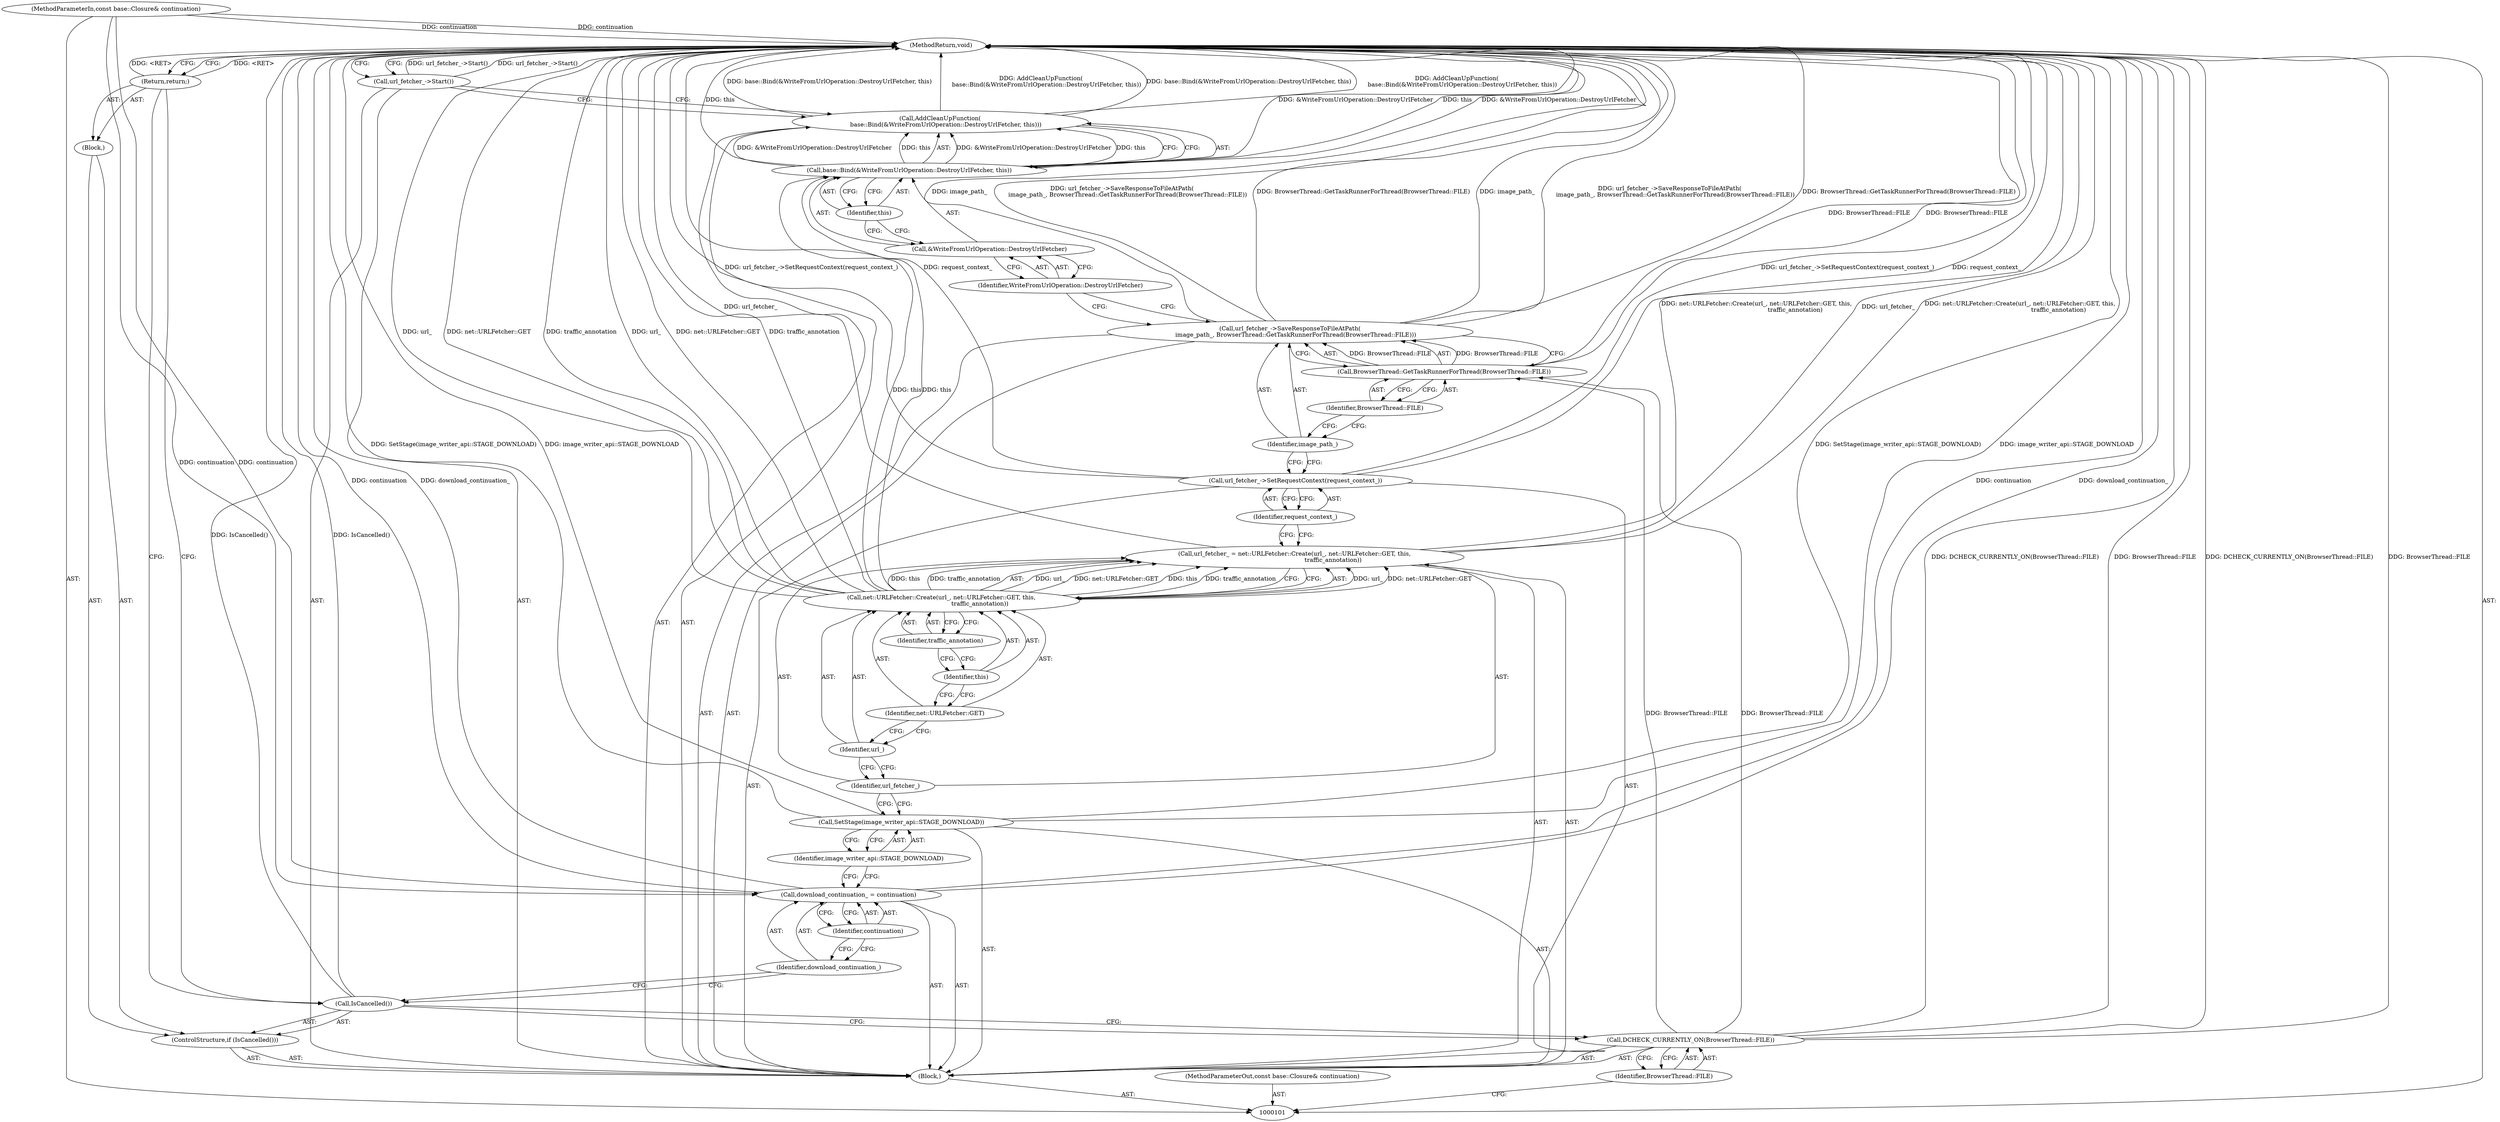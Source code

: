 digraph "0_Chrome_4e7c52b4577b682be39ad617ceb5d98a32279939" {
"1000134" [label="(MethodReturn,void)"];
"1000102" [label="(MethodParameterIn,const base::Closure& continuation)"];
"1000191" [label="(MethodParameterOut,const base::Closure& continuation)"];
"1000103" [label="(Block,)"];
"1000114" [label="(Identifier,image_writer_api::STAGE_DOWNLOAD)"];
"1000113" [label="(Call,SetStage(image_writer_api::STAGE_DOWNLOAD))"];
"1000104" [label="(Call,DCHECK_CURRENTLY_ON(BrowserThread::FILE))"];
"1000105" [label="(Identifier,BrowserThread::FILE)"];
"1000117" [label="(Call,net::URLFetcher::Create(url_, net::URLFetcher::GET, this,\n                                         traffic_annotation))"];
"1000115" [label="(Call,url_fetcher_ = net::URLFetcher::Create(url_, net::URLFetcher::GET, this,\n                                         traffic_annotation))"];
"1000116" [label="(Identifier,url_fetcher_)"];
"1000118" [label="(Identifier,url_)"];
"1000119" [label="(Identifier,net::URLFetcher::GET)"];
"1000120" [label="(Identifier,this)"];
"1000106" [label="(ControlStructure,if (IsCancelled()))"];
"1000108" [label="(Block,)"];
"1000107" [label="(Call,IsCancelled())"];
"1000121" [label="(Identifier,traffic_annotation)"];
"1000122" [label="(Call,url_fetcher_->SetRequestContext(request_context_))"];
"1000123" [label="(Identifier,request_context_)"];
"1000124" [label="(Call,url_fetcher_->SaveResponseToFileAtPath(\n      image_path_, BrowserThread::GetTaskRunnerForThread(BrowserThread::FILE)))"];
"1000126" [label="(Call,BrowserThread::GetTaskRunnerForThread(BrowserThread::FILE))"];
"1000127" [label="(Identifier,BrowserThread::FILE)"];
"1000125" [label="(Identifier,image_path_)"];
"1000128" [label="(Call,AddCleanUpFunction(\n      base::Bind(&WriteFromUrlOperation::DestroyUrlFetcher, this)))"];
"1000130" [label="(Call,&WriteFromUrlOperation::DestroyUrlFetcher)"];
"1000131" [label="(Identifier,WriteFromUrlOperation::DestroyUrlFetcher)"];
"1000129" [label="(Call,base::Bind(&WriteFromUrlOperation::DestroyUrlFetcher, this))"];
"1000132" [label="(Identifier,this)"];
"1000133" [label="(Call,url_fetcher_->Start())"];
"1000109" [label="(Return,return;)"];
"1000110" [label="(Call,download_continuation_ = continuation)"];
"1000111" [label="(Identifier,download_continuation_)"];
"1000112" [label="(Identifier,continuation)"];
"1000134" -> "1000101"  [label="AST: "];
"1000134" -> "1000109"  [label="CFG: "];
"1000134" -> "1000133"  [label="CFG: "];
"1000115" -> "1000134"  [label="DDG: net::URLFetcher::Create(url_, net::URLFetcher::GET, this,\n                                         traffic_annotation)"];
"1000115" -> "1000134"  [label="DDG: url_fetcher_"];
"1000124" -> "1000134"  [label="DDG: image_path_"];
"1000124" -> "1000134"  [label="DDG: url_fetcher_->SaveResponseToFileAtPath(\n      image_path_, BrowserThread::GetTaskRunnerForThread(BrowserThread::FILE))"];
"1000124" -> "1000134"  [label="DDG: BrowserThread::GetTaskRunnerForThread(BrowserThread::FILE)"];
"1000107" -> "1000134"  [label="DDG: IsCancelled()"];
"1000104" -> "1000134"  [label="DDG: DCHECK_CURRENTLY_ON(BrowserThread::FILE)"];
"1000104" -> "1000134"  [label="DDG: BrowserThread::FILE"];
"1000113" -> "1000134"  [label="DDG: image_writer_api::STAGE_DOWNLOAD"];
"1000113" -> "1000134"  [label="DDG: SetStage(image_writer_api::STAGE_DOWNLOAD)"];
"1000128" -> "1000134"  [label="DDG: base::Bind(&WriteFromUrlOperation::DestroyUrlFetcher, this)"];
"1000128" -> "1000134"  [label="DDG: AddCleanUpFunction(\n      base::Bind(&WriteFromUrlOperation::DestroyUrlFetcher, this))"];
"1000126" -> "1000134"  [label="DDG: BrowserThread::FILE"];
"1000117" -> "1000134"  [label="DDG: url_"];
"1000117" -> "1000134"  [label="DDG: net::URLFetcher::GET"];
"1000117" -> "1000134"  [label="DDG: traffic_annotation"];
"1000122" -> "1000134"  [label="DDG: url_fetcher_->SetRequestContext(request_context_)"];
"1000122" -> "1000134"  [label="DDG: request_context_"];
"1000129" -> "1000134"  [label="DDG: &WriteFromUrlOperation::DestroyUrlFetcher"];
"1000129" -> "1000134"  [label="DDG: this"];
"1000133" -> "1000134"  [label="DDG: url_fetcher_->Start()"];
"1000102" -> "1000134"  [label="DDG: continuation"];
"1000110" -> "1000134"  [label="DDG: continuation"];
"1000110" -> "1000134"  [label="DDG: download_continuation_"];
"1000109" -> "1000134"  [label="DDG: <RET>"];
"1000102" -> "1000101"  [label="AST: "];
"1000102" -> "1000134"  [label="DDG: continuation"];
"1000102" -> "1000110"  [label="DDG: continuation"];
"1000191" -> "1000101"  [label="AST: "];
"1000103" -> "1000101"  [label="AST: "];
"1000104" -> "1000103"  [label="AST: "];
"1000106" -> "1000103"  [label="AST: "];
"1000110" -> "1000103"  [label="AST: "];
"1000113" -> "1000103"  [label="AST: "];
"1000115" -> "1000103"  [label="AST: "];
"1000122" -> "1000103"  [label="AST: "];
"1000124" -> "1000103"  [label="AST: "];
"1000128" -> "1000103"  [label="AST: "];
"1000133" -> "1000103"  [label="AST: "];
"1000114" -> "1000113"  [label="AST: "];
"1000114" -> "1000110"  [label="CFG: "];
"1000113" -> "1000114"  [label="CFG: "];
"1000113" -> "1000103"  [label="AST: "];
"1000113" -> "1000114"  [label="CFG: "];
"1000114" -> "1000113"  [label="AST: "];
"1000116" -> "1000113"  [label="CFG: "];
"1000113" -> "1000134"  [label="DDG: image_writer_api::STAGE_DOWNLOAD"];
"1000113" -> "1000134"  [label="DDG: SetStage(image_writer_api::STAGE_DOWNLOAD)"];
"1000104" -> "1000103"  [label="AST: "];
"1000104" -> "1000105"  [label="CFG: "];
"1000105" -> "1000104"  [label="AST: "];
"1000107" -> "1000104"  [label="CFG: "];
"1000104" -> "1000134"  [label="DDG: DCHECK_CURRENTLY_ON(BrowserThread::FILE)"];
"1000104" -> "1000134"  [label="DDG: BrowserThread::FILE"];
"1000104" -> "1000126"  [label="DDG: BrowserThread::FILE"];
"1000105" -> "1000104"  [label="AST: "];
"1000105" -> "1000101"  [label="CFG: "];
"1000104" -> "1000105"  [label="CFG: "];
"1000117" -> "1000115"  [label="AST: "];
"1000117" -> "1000121"  [label="CFG: "];
"1000118" -> "1000117"  [label="AST: "];
"1000119" -> "1000117"  [label="AST: "];
"1000120" -> "1000117"  [label="AST: "];
"1000121" -> "1000117"  [label="AST: "];
"1000115" -> "1000117"  [label="CFG: "];
"1000117" -> "1000134"  [label="DDG: url_"];
"1000117" -> "1000134"  [label="DDG: net::URLFetcher::GET"];
"1000117" -> "1000134"  [label="DDG: traffic_annotation"];
"1000117" -> "1000115"  [label="DDG: url_"];
"1000117" -> "1000115"  [label="DDG: net::URLFetcher::GET"];
"1000117" -> "1000115"  [label="DDG: this"];
"1000117" -> "1000115"  [label="DDG: traffic_annotation"];
"1000117" -> "1000129"  [label="DDG: this"];
"1000115" -> "1000103"  [label="AST: "];
"1000115" -> "1000117"  [label="CFG: "];
"1000116" -> "1000115"  [label="AST: "];
"1000117" -> "1000115"  [label="AST: "];
"1000123" -> "1000115"  [label="CFG: "];
"1000115" -> "1000134"  [label="DDG: net::URLFetcher::Create(url_, net::URLFetcher::GET, this,\n                                         traffic_annotation)"];
"1000115" -> "1000134"  [label="DDG: url_fetcher_"];
"1000117" -> "1000115"  [label="DDG: url_"];
"1000117" -> "1000115"  [label="DDG: net::URLFetcher::GET"];
"1000117" -> "1000115"  [label="DDG: this"];
"1000117" -> "1000115"  [label="DDG: traffic_annotation"];
"1000116" -> "1000115"  [label="AST: "];
"1000116" -> "1000113"  [label="CFG: "];
"1000118" -> "1000116"  [label="CFG: "];
"1000118" -> "1000117"  [label="AST: "];
"1000118" -> "1000116"  [label="CFG: "];
"1000119" -> "1000118"  [label="CFG: "];
"1000119" -> "1000117"  [label="AST: "];
"1000119" -> "1000118"  [label="CFG: "];
"1000120" -> "1000119"  [label="CFG: "];
"1000120" -> "1000117"  [label="AST: "];
"1000120" -> "1000119"  [label="CFG: "];
"1000121" -> "1000120"  [label="CFG: "];
"1000106" -> "1000103"  [label="AST: "];
"1000107" -> "1000106"  [label="AST: "];
"1000108" -> "1000106"  [label="AST: "];
"1000108" -> "1000106"  [label="AST: "];
"1000109" -> "1000108"  [label="AST: "];
"1000107" -> "1000106"  [label="AST: "];
"1000107" -> "1000104"  [label="CFG: "];
"1000109" -> "1000107"  [label="CFG: "];
"1000111" -> "1000107"  [label="CFG: "];
"1000107" -> "1000134"  [label="DDG: IsCancelled()"];
"1000121" -> "1000117"  [label="AST: "];
"1000121" -> "1000120"  [label="CFG: "];
"1000117" -> "1000121"  [label="CFG: "];
"1000122" -> "1000103"  [label="AST: "];
"1000122" -> "1000123"  [label="CFG: "];
"1000123" -> "1000122"  [label="AST: "];
"1000125" -> "1000122"  [label="CFG: "];
"1000122" -> "1000134"  [label="DDG: url_fetcher_->SetRequestContext(request_context_)"];
"1000122" -> "1000134"  [label="DDG: request_context_"];
"1000123" -> "1000122"  [label="AST: "];
"1000123" -> "1000115"  [label="CFG: "];
"1000122" -> "1000123"  [label="CFG: "];
"1000124" -> "1000103"  [label="AST: "];
"1000124" -> "1000126"  [label="CFG: "];
"1000125" -> "1000124"  [label="AST: "];
"1000126" -> "1000124"  [label="AST: "];
"1000131" -> "1000124"  [label="CFG: "];
"1000124" -> "1000134"  [label="DDG: image_path_"];
"1000124" -> "1000134"  [label="DDG: url_fetcher_->SaveResponseToFileAtPath(\n      image_path_, BrowserThread::GetTaskRunnerForThread(BrowserThread::FILE))"];
"1000124" -> "1000134"  [label="DDG: BrowserThread::GetTaskRunnerForThread(BrowserThread::FILE)"];
"1000126" -> "1000124"  [label="DDG: BrowserThread::FILE"];
"1000126" -> "1000124"  [label="AST: "];
"1000126" -> "1000127"  [label="CFG: "];
"1000127" -> "1000126"  [label="AST: "];
"1000124" -> "1000126"  [label="CFG: "];
"1000126" -> "1000134"  [label="DDG: BrowserThread::FILE"];
"1000126" -> "1000124"  [label="DDG: BrowserThread::FILE"];
"1000104" -> "1000126"  [label="DDG: BrowserThread::FILE"];
"1000127" -> "1000126"  [label="AST: "];
"1000127" -> "1000125"  [label="CFG: "];
"1000126" -> "1000127"  [label="CFG: "];
"1000125" -> "1000124"  [label="AST: "];
"1000125" -> "1000122"  [label="CFG: "];
"1000127" -> "1000125"  [label="CFG: "];
"1000128" -> "1000103"  [label="AST: "];
"1000128" -> "1000129"  [label="CFG: "];
"1000129" -> "1000128"  [label="AST: "];
"1000133" -> "1000128"  [label="CFG: "];
"1000128" -> "1000134"  [label="DDG: base::Bind(&WriteFromUrlOperation::DestroyUrlFetcher, this)"];
"1000128" -> "1000134"  [label="DDG: AddCleanUpFunction(\n      base::Bind(&WriteFromUrlOperation::DestroyUrlFetcher, this))"];
"1000129" -> "1000128"  [label="DDG: &WriteFromUrlOperation::DestroyUrlFetcher"];
"1000129" -> "1000128"  [label="DDG: this"];
"1000130" -> "1000129"  [label="AST: "];
"1000130" -> "1000131"  [label="CFG: "];
"1000131" -> "1000130"  [label="AST: "];
"1000132" -> "1000130"  [label="CFG: "];
"1000131" -> "1000130"  [label="AST: "];
"1000131" -> "1000124"  [label="CFG: "];
"1000130" -> "1000131"  [label="CFG: "];
"1000129" -> "1000128"  [label="AST: "];
"1000129" -> "1000132"  [label="CFG: "];
"1000130" -> "1000129"  [label="AST: "];
"1000132" -> "1000129"  [label="AST: "];
"1000128" -> "1000129"  [label="CFG: "];
"1000129" -> "1000134"  [label="DDG: &WriteFromUrlOperation::DestroyUrlFetcher"];
"1000129" -> "1000134"  [label="DDG: this"];
"1000129" -> "1000128"  [label="DDG: &WriteFromUrlOperation::DestroyUrlFetcher"];
"1000129" -> "1000128"  [label="DDG: this"];
"1000117" -> "1000129"  [label="DDG: this"];
"1000132" -> "1000129"  [label="AST: "];
"1000132" -> "1000130"  [label="CFG: "];
"1000129" -> "1000132"  [label="CFG: "];
"1000133" -> "1000103"  [label="AST: "];
"1000133" -> "1000128"  [label="CFG: "];
"1000134" -> "1000133"  [label="CFG: "];
"1000133" -> "1000134"  [label="DDG: url_fetcher_->Start()"];
"1000109" -> "1000108"  [label="AST: "];
"1000109" -> "1000107"  [label="CFG: "];
"1000134" -> "1000109"  [label="CFG: "];
"1000109" -> "1000134"  [label="DDG: <RET>"];
"1000110" -> "1000103"  [label="AST: "];
"1000110" -> "1000112"  [label="CFG: "];
"1000111" -> "1000110"  [label="AST: "];
"1000112" -> "1000110"  [label="AST: "];
"1000114" -> "1000110"  [label="CFG: "];
"1000110" -> "1000134"  [label="DDG: continuation"];
"1000110" -> "1000134"  [label="DDG: download_continuation_"];
"1000102" -> "1000110"  [label="DDG: continuation"];
"1000111" -> "1000110"  [label="AST: "];
"1000111" -> "1000107"  [label="CFG: "];
"1000112" -> "1000111"  [label="CFG: "];
"1000112" -> "1000110"  [label="AST: "];
"1000112" -> "1000111"  [label="CFG: "];
"1000110" -> "1000112"  [label="CFG: "];
}
